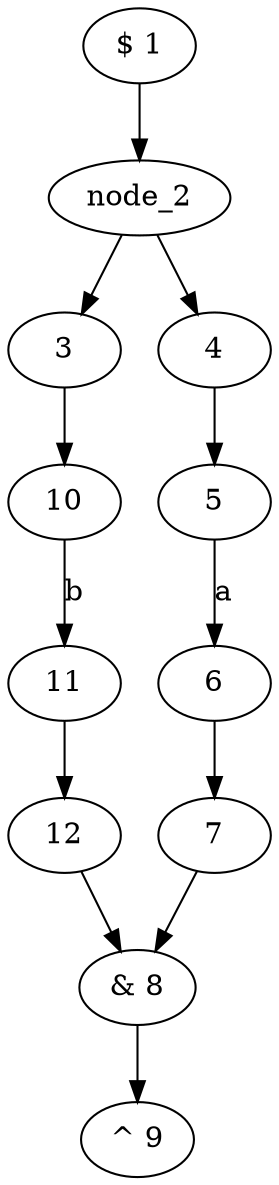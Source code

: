 digraph G {
	node_1 [label="$ 1"]
		node_1 -> node_2
		node_2 -> node_3
		node_2 -> node_4
	node_4 [label="4"]
		node_4 -> node_5
	node_5 [label="5"]
		node_5 -> node_6[label = "a"]
	node_6 [label="6"]
		node_6 -> node_7
	node_7 [label="7"]
		node_7 -> node_8
	node_8 [label="& 8"]
		node_8 -> node_9
	node_9 [label="^ 9"]
	node_3 [label="3"]
		node_3 -> node_10
	node_10 [label="10"]
		node_10 -> node_11[label = "b"]
	node_11 [label="11"]
		node_11 -> node_12
	node_12 [label="12"]
		node_12 -> node_8
}
